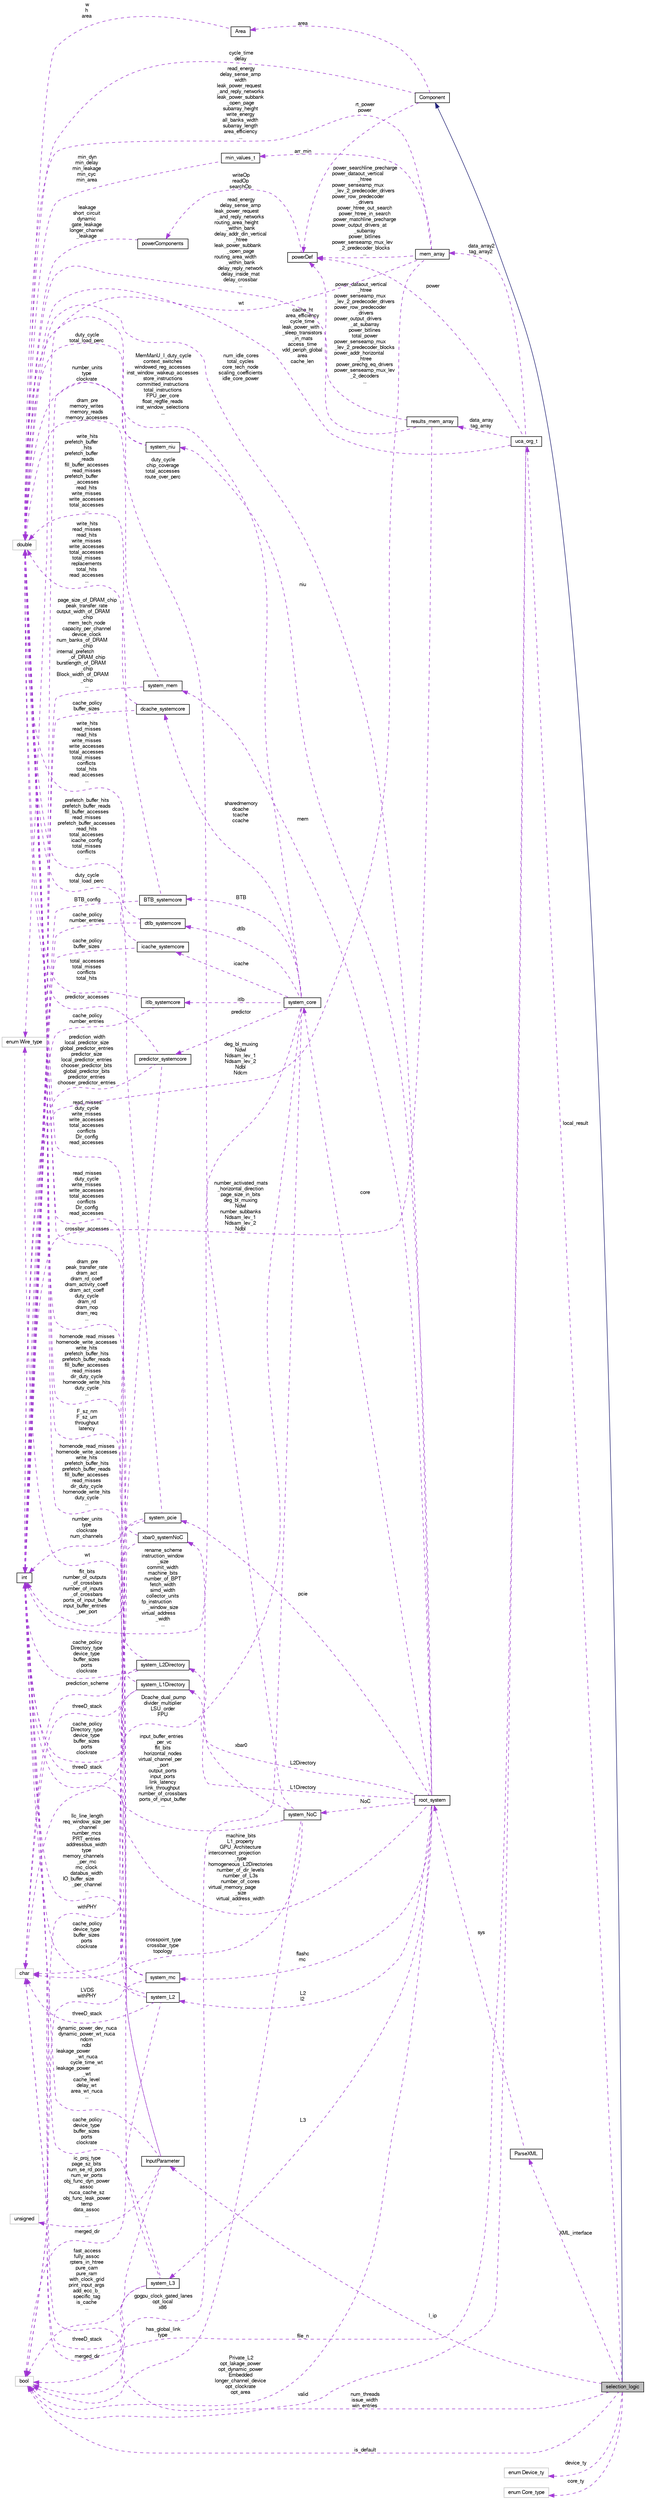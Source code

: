 digraph "selection_logic"
{
  bgcolor="transparent";
  edge [fontname="FreeSans",fontsize="10",labelfontname="FreeSans",labelfontsize="10"];
  node [fontname="FreeSans",fontsize="10",shape=record];
  rankdir="LR";
  Node2 [label="selection_logic",height=0.2,width=0.4,color="black", fillcolor="grey75", style="filled", fontcolor="black"];
  Node3 -> Node2 [dir="back",color="midnightblue",fontsize="10",style="solid",fontname="FreeSans"];
  Node3 [label="Component",height=0.2,width=0.4,color="black",URL="$classComponent.html"];
  Node4 -> Node3 [dir="back",color="darkorchid3",fontsize="10",style="dashed",label=" cycle_time\ndelay" ,fontname="FreeSans"];
  Node4 [label="double",height=0.2,width=0.4,color="grey75"];
  Node5 -> Node3 [dir="back",color="darkorchid3",fontsize="10",style="dashed",label=" rt_power\npower" ,fontname="FreeSans"];
  Node5 [label="powerDef",height=0.2,width=0.4,color="black",URL="$classpowerDef.html"];
  Node6 -> Node5 [dir="back",color="darkorchid3",fontsize="10",style="dashed",label=" writeOp\nreadOp\nsearchOp" ,fontname="FreeSans"];
  Node6 [label="powerComponents",height=0.2,width=0.4,color="black",URL="$classpowerComponents.html"];
  Node4 -> Node6 [dir="back",color="darkorchid3",fontsize="10",style="dashed",label=" leakage\nshort_circuit\ndynamic\ngate_leakage\nlonger_channel\l_leakage" ,fontname="FreeSans"];
  Node7 -> Node3 [dir="back",color="darkorchid3",fontsize="10",style="dashed",label=" area" ,fontname="FreeSans"];
  Node7 [label="Area",height=0.2,width=0.4,color="black",URL="$classArea.html"];
  Node4 -> Node7 [dir="back",color="darkorchid3",fontsize="10",style="dashed",label=" w\nh\narea" ,fontname="FreeSans"];
  Node8 -> Node2 [dir="back",color="darkorchid3",fontsize="10",style="dashed",label=" device_ty" ,fontname="FreeSans"];
  Node8 [label="enum Device_ty",height=0.2,width=0.4,color="grey75"];
  Node9 -> Node2 [dir="back",color="darkorchid3",fontsize="10",style="dashed",label=" local_result" ,fontname="FreeSans"];
  Node9 [label="uca_org_t",height=0.2,width=0.4,color="black",URL="$classuca__org__t.html"];
  Node4 -> Node9 [dir="back",color="darkorchid3",fontsize="10",style="dashed",label=" cache_ht\narea_efficiency\ncycle_time\nleak_power_with\l_sleep_transistors\l_in_mats\naccess_time\nvdd_periph_global\narea\ncache_len" ,fontname="FreeSans"];
  Node10 -> Node9 [dir="back",color="darkorchid3",fontsize="10",style="dashed",label=" file_n" ,fontname="FreeSans"];
  Node10 [label="char",height=0.2,width=0.4,color="grey75"];
  Node5 -> Node9 [dir="back",color="darkorchid3",fontsize="10",style="dashed",label=" power" ,fontname="FreeSans"];
  Node11 -> Node9 [dir="back",color="darkorchid3",fontsize="10",style="dashed",label=" data_array2\ntag_array2" ,fontname="FreeSans"];
  Node11 [label="mem_array",height=0.2,width=0.4,color="black",URL="$classmem__array.html"];
  Node4 -> Node11 [dir="back",color="darkorchid3",fontsize="10",style="dashed",label=" read_energy\ndelay_sense_amp\nwidth\nleak_power_request\l_and_reply_networks\nleak_power_subbank\l_open_page\nsubarray_height\nwrite_energy\nall_banks_width\nsubarray_length\narea_efficiency\n..." ,fontname="FreeSans"];
  Node12 -> Node11 [dir="back",color="darkorchid3",fontsize="10",style="dashed",label=" arr_min" ,fontname="FreeSans"];
  Node12 [label="min_values_t",height=0.2,width=0.4,color="black",URL="$classmin__values__t.html"];
  Node4 -> Node12 [dir="back",color="darkorchid3",fontsize="10",style="dashed",label=" min_dyn\nmin_delay\nmin_leakage\nmin_cyc\nmin_area" ,fontname="FreeSans"];
  Node5 -> Node11 [dir="back",color="darkorchid3",fontsize="10",style="dashed",label=" power_searchline_precharge\npower_dataout_vertical\l_htree\npower_senseamp_mux\l_lev_2_predecoder_drivers\npower_row_predecoder\l_drivers\npower_htree_out_search\npower_htree_in_search\npower_matchline_precharge\npower_output_drivers_at\l_subarray\npower_bitlines\npower_senseamp_mux_lev\l_2_predecoder_blocks\n..." ,fontname="FreeSans"];
  Node13 -> Node11 [dir="back",color="darkorchid3",fontsize="10",style="dashed",label=" deg_bl_muxing\nNdwl\nNdsam_lev_1\nNdsam_lev_2\nNdbl\nNdcm" ,fontname="FreeSans"];
  Node13 [label="int",height=0.2,width=0.4,color="black",URL="$classint.html"];
  Node14 -> Node11 [dir="back",color="darkorchid3",fontsize="10",style="dashed",label=" wt" ,fontname="FreeSans"];
  Node14 [label="enum Wire_type",height=0.2,width=0.4,color="grey75"];
  Node15 -> Node9 [dir="back",color="darkorchid3",fontsize="10",style="dashed",label=" data_array\ntag_array" ,fontname="FreeSans"];
  Node15 [label="results_mem_array",height=0.2,width=0.4,color="black",URL="$structresults__mem__array.html"];
  Node4 -> Node15 [dir="back",color="darkorchid3",fontsize="10",style="dashed",label=" read_energy\ndelay_sense_amp\nleak_power_request\l_and_reply_networks\nrouting_area_height\l_within_bank\ndelay_addr_din_vertical\l_htree\nleak_power_subbank\l_open_page\nrouting_area_width\l_within_bank\ndelay_reply_network\ndelay_inside_mat\ndelay_crossbar\n..." ,fontname="FreeSans"];
  Node5 -> Node15 [dir="back",color="darkorchid3",fontsize="10",style="dashed",label=" power_dataout_vertical\l_htree\npower_senseamp_mux\l_lev_2_predecoder_drivers\npower_row_predecoder\l_drivers\npower_output_drivers\l_at_subarray\npower_bitlines\ntotal_power\npower_senseamp_mux\l_lev_2_predecoder_blocks\npower_addr_horizontal\l_htree\npower_prechg_eq_drivers\npower_senseamp_mux_lev\l_2_decoders\n..." ,fontname="FreeSans"];
  Node13 -> Node15 [dir="back",color="darkorchid3",fontsize="10",style="dashed",label=" number_activated_mats\l_horizontal_direction\npage_size_in_bits\ndeg_bl_muxing\nNdwl\nnumber_subbanks\nNdsam_lev_1\nNdsam_lev_2\nNdbl" ,fontname="FreeSans"];
  Node16 -> Node9 [dir="back",color="darkorchid3",fontsize="10",style="dashed",label=" valid" ,fontname="FreeSans"];
  Node16 [label="bool",height=0.2,width=0.4,color="grey75"];
  Node13 -> Node2 [dir="back",color="darkorchid3",fontsize="10",style="dashed",label=" num_threads\nissue_width\nwin_entries" ,fontname="FreeSans"];
  Node16 -> Node2 [dir="back",color="darkorchid3",fontsize="10",style="dashed",label=" is_default" ,fontname="FreeSans"];
  Node17 -> Node2 [dir="back",color="darkorchid3",fontsize="10",style="dashed",label=" l_ip" ,fontname="FreeSans"];
  Node17 [label="InputParameter",height=0.2,width=0.4,color="black",URL="$classInputParameter.html"];
  Node4 -> Node17 [dir="back",color="darkorchid3",fontsize="10",style="dashed",label=" F_sz_nm\nF_sz_um\nthroughput\nlatency" ,fontname="FreeSans"];
  Node13 -> Node17 [dir="back",color="darkorchid3",fontsize="10",style="dashed",label=" dynamic_power_dev_nuca\ndynamic_power_wt_nuca\nndcm\nndbl\nleakage_power\l_wt_nuca\ncycle_time_wt\nleakage_power\l_wt\ncache_level\ndelay_wt\narea_wt_nuca\n..." ,fontname="FreeSans"];
  Node16 -> Node17 [dir="back",color="darkorchid3",fontsize="10",style="dashed",label=" fast_access\nfully_assoc\nrpters_in_htree\npure_cam\npure_ram\nwith_clock_grid\nprint_input_args\nadd_ecc_b_\nspecific_tag\nis_cache\n..." ,fontname="FreeSans"];
  Node14 -> Node17 [dir="back",color="darkorchid3",fontsize="10",style="dashed",label=" wt" ,fontname="FreeSans"];
  Node18 -> Node17 [dir="back",color="darkorchid3",fontsize="10",style="dashed",label=" ic_proj_type\npage_sz_bits\nnum_se_rd_ports\nnum_wr_ports\nobj_func_dyn_power\nassoc\nnuca_cache_sz\nobj_func_leak_power\ntemp\ndata_assoc\n..." ,fontname="FreeSans"];
  Node18 [label="unsigned",height=0.2,width=0.4,color="grey75"];
  Node19 -> Node2 [dir="back",color="darkorchid3",fontsize="10",style="dashed",label=" XML_interface" ,fontname="FreeSans"];
  Node19 [label="ParseXML",height=0.2,width=0.4,color="black",URL="$classParseXML.html"];
  Node20 -> Node19 [dir="back",color="darkorchid3",fontsize="10",style="dashed",label=" sys" ,fontname="FreeSans"];
  Node20 [label="root_system",height=0.2,width=0.4,color="black",URL="$structroot__system.html"];
  Node21 -> Node20 [dir="back",color="darkorchid3",fontsize="10",style="dashed",label=" L2\nl2" ,fontname="FreeSans"];
  Node21 [label="system_L2",height=0.2,width=0.4,color="black",URL="$structsystem__L2.html"];
  Node4 -> Node21 [dir="back",color="darkorchid3",fontsize="10",style="dashed",label=" homenode_read_misses\nhomenode_write_accesses\nwrite_hits\nprefetch_buffer_hits\nprefetch_buffer_reads\nfill_buffer_accesses\nread_misses\ndir_duty_cycle\nhomenode_write_hits\nduty_cycle\n..." ,fontname="FreeSans"];
  Node10 -> Node21 [dir="back",color="darkorchid3",fontsize="10",style="dashed",label=" threeD_stack" ,fontname="FreeSans"];
  Node13 -> Node21 [dir="back",color="darkorchid3",fontsize="10",style="dashed",label=" cache_policy\ndevice_type\nbuffer_sizes\nports\nclockrate" ,fontname="FreeSans"];
  Node16 -> Node21 [dir="back",color="darkorchid3",fontsize="10",style="dashed",label=" merged_dir" ,fontname="FreeSans"];
  Node22 -> Node20 [dir="back",color="darkorchid3",fontsize="10",style="dashed",label=" L3" ,fontname="FreeSans"];
  Node22 [label="system_L3",height=0.2,width=0.4,color="black",URL="$structsystem__L3.html"];
  Node4 -> Node22 [dir="back",color="darkorchid3",fontsize="10",style="dashed",label=" homenode_read_misses\nhomenode_write_accesses\nwrite_hits\nprefetch_buffer_hits\nprefetch_buffer_reads\nfill_buffer_accesses\nread_misses\ndir_duty_cycle\nhomenode_write_hits\nduty_cycle\n..." ,fontname="FreeSans"];
  Node10 -> Node22 [dir="back",color="darkorchid3",fontsize="10",style="dashed",label=" threeD_stack" ,fontname="FreeSans"];
  Node13 -> Node22 [dir="back",color="darkorchid3",fontsize="10",style="dashed",label=" cache_policy\ndevice_type\nbuffer_sizes\nports\nclockrate" ,fontname="FreeSans"];
  Node16 -> Node22 [dir="back",color="darkorchid3",fontsize="10",style="dashed",label=" merged_dir" ,fontname="FreeSans"];
  Node4 -> Node20 [dir="back",color="darkorchid3",fontsize="10",style="dashed",label=" num_idle_cores\ntotal_cycles\ncore_tech_node\nscaling_coefficients\nidle_core_power" ,fontname="FreeSans"];
  Node23 -> Node20 [dir="back",color="darkorchid3",fontsize="10",style="dashed",label=" L2Directory" ,fontname="FreeSans"];
  Node23 [label="system_L2Directory",height=0.2,width=0.4,color="black",URL="$structsystem__L2Directory.html"];
  Node4 -> Node23 [dir="back",color="darkorchid3",fontsize="10",style="dashed",label=" read_misses\nduty_cycle\nwrite_misses\nwrite_accesses\ntotal_accesses\nconflicts\nDir_config\nread_accesses" ,fontname="FreeSans"];
  Node10 -> Node23 [dir="back",color="darkorchid3",fontsize="10",style="dashed",label=" threeD_stack" ,fontname="FreeSans"];
  Node13 -> Node23 [dir="back",color="darkorchid3",fontsize="10",style="dashed",label=" cache_policy\nDirectory_type\ndevice_type\nbuffer_sizes\nports\nclockrate" ,fontname="FreeSans"];
  Node24 -> Node20 [dir="back",color="darkorchid3",fontsize="10",style="dashed",label=" flashc\nmc" ,fontname="FreeSans"];
  Node24 [label="system_mc",height=0.2,width=0.4,color="black",URL="$structsystem__mc.html"];
  Node4 -> Node24 [dir="back",color="darkorchid3",fontsize="10",style="dashed",label=" dram_pre\npeak_transfer_rate\ndram_act\ndram_rd_coeff\ndram_activity_coeff\ndram_act_coeff\nduty_cycle\ndram_rd\ndram_nop\ndram_req\n..." ,fontname="FreeSans"];
  Node13 -> Node24 [dir="back",color="darkorchid3",fontsize="10",style="dashed",label=" llc_line_length\nreq_window_size_per\l_channel\nnumber_mcs\nPRT_entries\naddressbus_width\ntype\nmemory_channels\l_per_mc\nmc_clock\ndatabus_width\nIO_buffer_size\l_per_channel\n..." ,fontname="FreeSans"];
  Node16 -> Node24 [dir="back",color="darkorchid3",fontsize="10",style="dashed",label=" LVDS\nwithPHY" ,fontname="FreeSans"];
  Node25 -> Node20 [dir="back",color="darkorchid3",fontsize="10",style="dashed",label=" mem" ,fontname="FreeSans"];
  Node25 [label="system_mem",height=0.2,width=0.4,color="black",URL="$structsystem__mem.html"];
  Node4 -> Node25 [dir="back",color="darkorchid3",fontsize="10",style="dashed",label=" dram_pre\nmemory_writes\nmemory_reads\nmemory_accesses" ,fontname="FreeSans"];
  Node13 -> Node25 [dir="back",color="darkorchid3",fontsize="10",style="dashed",label=" page_size_of_DRAM_chip\npeak_transfer_rate\noutput_width_of_DRAM\l_chip\nmem_tech_node\ncapacity_per_channel\ndevice_clock\nnum_banks_of_DRAM\l_chip\ninternal_prefetch\l_of_DRAM_chip\nburstlength_of_DRAM\l_chip\nBlock_width_of_DRAM\l_chip\n..." ,fontname="FreeSans"];
  Node26 -> Node20 [dir="back",color="darkorchid3",fontsize="10",style="dashed",label=" L1Directory" ,fontname="FreeSans"];
  Node26 [label="system_L1Directory",height=0.2,width=0.4,color="black",URL="$structsystem__L1Directory.html"];
  Node4 -> Node26 [dir="back",color="darkorchid3",fontsize="10",style="dashed",label=" read_misses\nduty_cycle\nwrite_misses\nwrite_accesses\ntotal_accesses\nconflicts\nDir_config\nread_accesses" ,fontname="FreeSans"];
  Node10 -> Node26 [dir="back",color="darkorchid3",fontsize="10",style="dashed",label=" threeD_stack" ,fontname="FreeSans"];
  Node13 -> Node26 [dir="back",color="darkorchid3",fontsize="10",style="dashed",label=" cache_policy\nDirectory_type\ndevice_type\nbuffer_sizes\nports\nclockrate" ,fontname="FreeSans"];
  Node27 -> Node20 [dir="back",color="darkorchid3",fontsize="10",style="dashed",label=" niu" ,fontname="FreeSans"];
  Node27 [label="system_niu",height=0.2,width=0.4,color="black",URL="$structsystem__niu.html"];
  Node4 -> Node27 [dir="back",color="darkorchid3",fontsize="10",style="dashed",label=" duty_cycle\ntotal_load_perc" ,fontname="FreeSans"];
  Node13 -> Node27 [dir="back",color="darkorchid3",fontsize="10",style="dashed",label=" number_units\ntype\nclockrate" ,fontname="FreeSans"];
  Node28 -> Node20 [dir="back",color="darkorchid3",fontsize="10",style="dashed",label=" core" ,fontname="FreeSans"];
  Node28 [label="system_core",height=0.2,width=0.4,color="black",URL="$structsystem__core.html"];
  Node29 -> Node28 [dir="back",color="darkorchid3",fontsize="10",style="dashed",label=" predictor" ,fontname="FreeSans"];
  Node29 [label="predictor_systemcore",height=0.2,width=0.4,color="black",URL="$structpredictor__systemcore.html"];
  Node4 -> Node29 [dir="back",color="darkorchid3",fontsize="10",style="dashed",label=" predictor_accesses" ,fontname="FreeSans"];
  Node10 -> Node29 [dir="back",color="darkorchid3",fontsize="10",style="dashed",label=" prediction_scheme" ,fontname="FreeSans"];
  Node13 -> Node29 [dir="back",color="darkorchid3",fontsize="10",style="dashed",label=" prediction_width\nlocal_predictor_size\nglobal_predictor_entries\npredictor_size\nlocal_predictor_entries\nchooser_predictor_bits\nglobal_predictor_bits\npredictor_entries\nchooser_predictor_entries" ,fontname="FreeSans"];
  Node30 -> Node28 [dir="back",color="darkorchid3",fontsize="10",style="dashed",label=" BTB" ,fontname="FreeSans"];
  Node30 [label="BTB_systemcore",height=0.2,width=0.4,color="black",URL="$structBTB__systemcore.html"];
  Node4 -> Node30 [dir="back",color="darkorchid3",fontsize="10",style="dashed",label=" write_hits\nread_misses\nread_hits\nwrite_misses\nwrite_accesses\ntotal_accesses\ntotal_misses\nreplacements\ntotal_hits\nread_accesses\n..." ,fontname="FreeSans"];
  Node13 -> Node30 [dir="back",color="darkorchid3",fontsize="10",style="dashed",label=" BTB_config" ,fontname="FreeSans"];
  Node4 -> Node28 [dir="back",color="darkorchid3",fontsize="10",style="dashed",label=" MemManU_I_duty_cycle\ncontext_switches\nwindowed_reg_accesses\ninst_window_wakeup_accesses\nstore_instructions\ncommitted_instructions\ntotal_instructions\nFPU_per_core\nfloat_regfile_reads\ninst_window_selections\n..." ,fontname="FreeSans"];
  Node31 -> Node28 [dir="back",color="darkorchid3",fontsize="10",style="dashed",label=" itlb" ,fontname="FreeSans"];
  Node31 [label="itlb_systemcore",height=0.2,width=0.4,color="black",URL="$structitlb__systemcore.html"];
  Node4 -> Node31 [dir="back",color="darkorchid3",fontsize="10",style="dashed",label=" total_accesses\ntotal_misses\nconflicts\ntotal_hits" ,fontname="FreeSans"];
  Node13 -> Node31 [dir="back",color="darkorchid3",fontsize="10",style="dashed",label=" cache_policy\nnumber_entries" ,fontname="FreeSans"];
  Node32 -> Node28 [dir="back",color="darkorchid3",fontsize="10",style="dashed",label=" icache" ,fontname="FreeSans"];
  Node32 [label="icache_systemcore",height=0.2,width=0.4,color="black",URL="$structicache__systemcore.html"];
  Node4 -> Node32 [dir="back",color="darkorchid3",fontsize="10",style="dashed",label=" prefetch_buffer_hits\nprefetch_buffer_reads\nfill_buffer_accesses\nread_misses\nprefetch_buffer_accesses\nread_hits\ntotal_accesses\nicache_config\ntotal_misses\nconflicts\n..." ,fontname="FreeSans"];
  Node13 -> Node32 [dir="back",color="darkorchid3",fontsize="10",style="dashed",label=" cache_policy\nbuffer_sizes" ,fontname="FreeSans"];
  Node10 -> Node28 [dir="back",color="darkorchid3",fontsize="10",style="dashed",label=" Dcache_dual_pump\ndivider_multiplier\nLSU_order\nFPU" ,fontname="FreeSans"];
  Node13 -> Node28 [dir="back",color="darkorchid3",fontsize="10",style="dashed",label=" rename_scheme\ninstruction_window\l_size\ncommit_width\nmachine_bits\nnumber_of_BPT\nfetch_width\nsimd_width\ncollector_units\nfp_instruction\l_window_size\nvirtual_address\l_width\n..." ,fontname="FreeSans"];
  Node33 -> Node28 [dir="back",color="darkorchid3",fontsize="10",style="dashed",label=" sharedmemory\ndcache\ntcache\nccache" ,fontname="FreeSans"];
  Node33 [label="dcache_systemcore",height=0.2,width=0.4,color="black",URL="$structdcache__systemcore.html"];
  Node4 -> Node33 [dir="back",color="darkorchid3",fontsize="10",style="dashed",label=" write_hits\nprefetch_buffer\l_hits\nprefetch_buffer\l_reads\nfill_buffer_accesses\nread_misses\nprefetch_buffer\l_accesses\nread_hits\nwrite_misses\nwrite_accesses\ntotal_accesses\n..." ,fontname="FreeSans"];
  Node13 -> Node33 [dir="back",color="darkorchid3",fontsize="10",style="dashed",label=" cache_policy\nbuffer_sizes" ,fontname="FreeSans"];
  Node16 -> Node28 [dir="back",color="darkorchid3",fontsize="10",style="dashed",label=" gpgpu_clock_gated_lanes\nopt_local\nx86" ,fontname="FreeSans"];
  Node34 -> Node28 [dir="back",color="darkorchid3",fontsize="10",style="dashed",label=" dtlb" ,fontname="FreeSans"];
  Node34 [label="dtlb_systemcore",height=0.2,width=0.4,color="black",URL="$structdtlb__systemcore.html"];
  Node4 -> Node34 [dir="back",color="darkorchid3",fontsize="10",style="dashed",label=" write_hits\nread_misses\nread_hits\nwrite_misses\nwrite_accesses\ntotal_accesses\ntotal_misses\nconflicts\ntotal_hits\nread_accesses\n..." ,fontname="FreeSans"];
  Node13 -> Node34 [dir="back",color="darkorchid3",fontsize="10",style="dashed",label=" cache_policy\nnumber_entries" ,fontname="FreeSans"];
  Node13 -> Node20 [dir="back",color="darkorchid3",fontsize="10",style="dashed",label=" machine_bits\nL1_property\nGPU_Architecture\ninterconnect_projection\l_type\nhomogeneous_L2Directories\nnumber_of_dir_levels\nnumber_of_L3s\nnumber_of_cores\nvirtual_memory_page\l_size\nvirtual_address_width\n..." ,fontname="FreeSans"];
  Node16 -> Node20 [dir="back",color="darkorchid3",fontsize="10",style="dashed",label=" Private_L2\nopt_lakage_power\nopt_dynamic_power\nEmbedded\nlonger_channel_device\nopt_clockrate\nopt_area" ,fontname="FreeSans"];
  Node35 -> Node20 [dir="back",color="darkorchid3",fontsize="10",style="dashed",label=" NoC" ,fontname="FreeSans"];
  Node35 [label="system_NoC",height=0.2,width=0.4,color="black",URL="$structsystem__NoC.html"];
  Node4 -> Node35 [dir="back",color="darkorchid3",fontsize="10",style="dashed",label=" duty_cycle\nchip_coverage\ntotal_accesses\nroute_over_perc" ,fontname="FreeSans"];
  Node10 -> Node35 [dir="back",color="darkorchid3",fontsize="10",style="dashed",label=" crosspoint_type\ncrossbar_type\ntopology" ,fontname="FreeSans"];
  Node13 -> Node35 [dir="back",color="darkorchid3",fontsize="10",style="dashed",label=" input_buffer_entries\l_per_vc\nflit_bits\nhorizontal_nodes\nvirtual_channel_per\l_port\noutput_ports\ninput_ports\nlink_latency\nlink_throughput\nnumber_of_crossbars\nports_of_input_buffer\n..." ,fontname="FreeSans"];
  Node16 -> Node35 [dir="back",color="darkorchid3",fontsize="10",style="dashed",label=" has_global_link\ntype" ,fontname="FreeSans"];
  Node36 -> Node35 [dir="back",color="darkorchid3",fontsize="10",style="dashed",label=" xbar0" ,fontname="FreeSans"];
  Node36 [label="xbar0_systemNoC",height=0.2,width=0.4,color="black",URL="$structxbar0__systemNoC.html"];
  Node4 -> Node36 [dir="back",color="darkorchid3",fontsize="10",style="dashed",label=" crossbar_accesses" ,fontname="FreeSans"];
  Node13 -> Node36 [dir="back",color="darkorchid3",fontsize="10",style="dashed",label=" flit_bits\nnumber_of_outputs\l_of_crossbars\nnumber_of_inputs\l_of_crossbars\nports_of_input_buffer\ninput_buffer_entries\l_per_port" ,fontname="FreeSans"];
  Node37 -> Node20 [dir="back",color="darkorchid3",fontsize="10",style="dashed",label=" pcie" ,fontname="FreeSans"];
  Node37 [label="system_pcie",height=0.2,width=0.4,color="black",URL="$structsystem__pcie.html"];
  Node4 -> Node37 [dir="back",color="darkorchid3",fontsize="10",style="dashed",label=" duty_cycle\ntotal_load_perc" ,fontname="FreeSans"];
  Node13 -> Node37 [dir="back",color="darkorchid3",fontsize="10",style="dashed",label=" number_units\ntype\nclockrate\nnum_channels" ,fontname="FreeSans"];
  Node16 -> Node37 [dir="back",color="darkorchid3",fontsize="10",style="dashed",label=" withPHY" ,fontname="FreeSans"];
  Node38 -> Node2 [dir="back",color="darkorchid3",fontsize="10",style="dashed",label=" core_ty" ,fontname="FreeSans"];
  Node38 [label="enum Core_type",height=0.2,width=0.4,color="grey75"];
}
